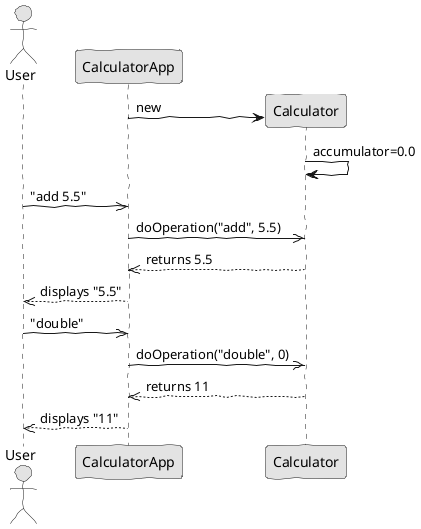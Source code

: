 @startuml class-diagram.png
skinparam handwritten true
skinparam monochrome true
skinparam packageStyle rect
skinparam defaultFontName FG Virgil
skinparam shadowing false

actor User
participant CalculatorApp
participant Calculator

create Calculator
CalculatorApp -> Calculator : new
Calculator -> Calculator : accumulator=0.0

User ->> CalculatorApp : "add 5.5"
CalculatorApp ->> Calculator : doOperation("add", 5.5)
CalculatorApp <<-- Calculator : returns 5.5
User <<-- CalculatorApp : displays "5.5"

User ->> CalculatorApp : "double"
CalculatorApp ->> Calculator : doOperation("double", 0)
CalculatorApp <<-- Calculator : returns 11
User <<-- CalculatorApp : displays "11"


@enduml
